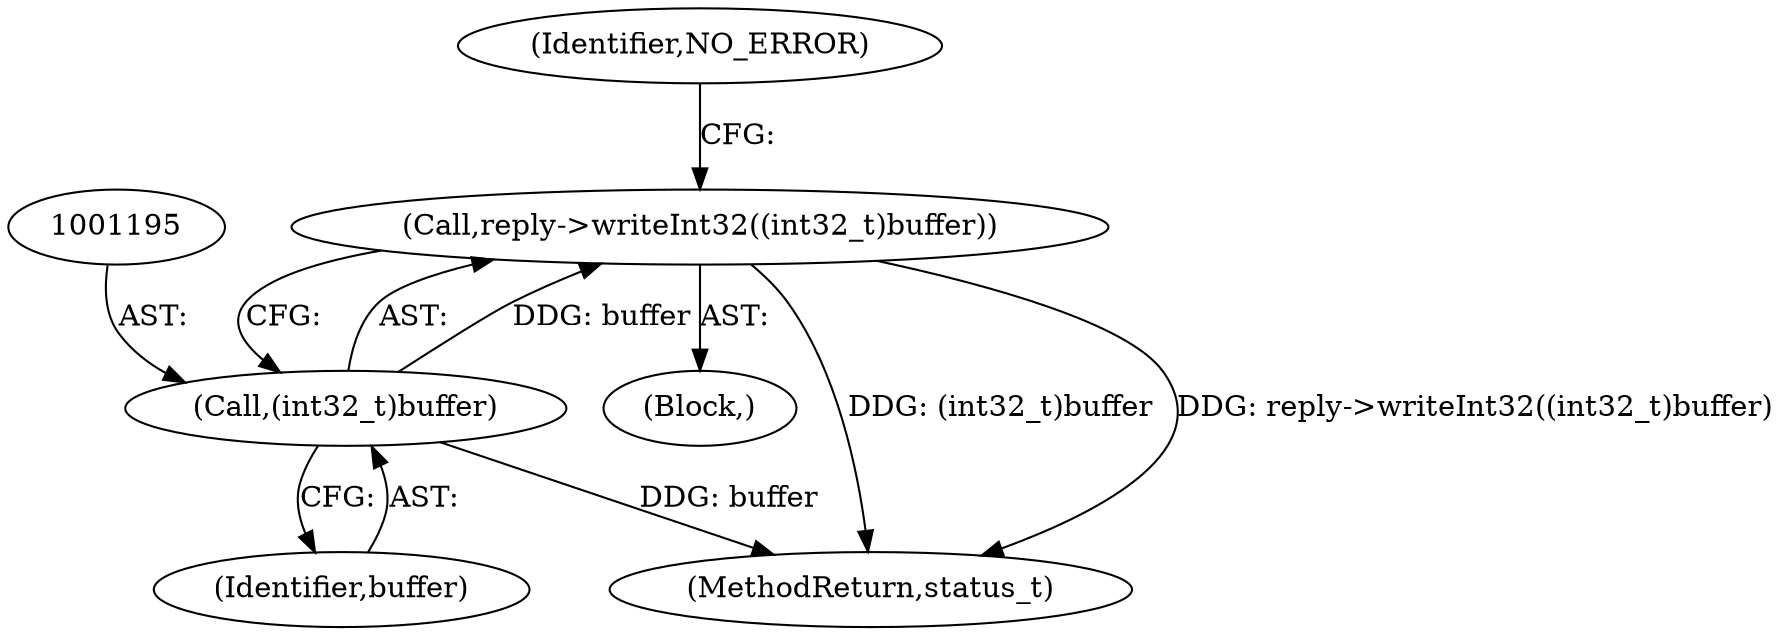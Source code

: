 digraph "0_Android_0bb5ced60304da7f61478ffd359e7ba65d72f181@API" {
"1001193" [label="(Call,reply->writeInt32((int32_t)buffer))"];
"1001194" [label="(Call,(int32_t)buffer)"];
"1001192" [label="(Block,)"];
"1001196" [label="(Identifier,buffer)"];
"1001194" [label="(Call,(int32_t)buffer)"];
"1001198" [label="(Identifier,NO_ERROR)"];
"1001353" [label="(MethodReturn,status_t)"];
"1001193" [label="(Call,reply->writeInt32((int32_t)buffer))"];
"1001193" -> "1001192"  [label="AST: "];
"1001193" -> "1001194"  [label="CFG: "];
"1001194" -> "1001193"  [label="AST: "];
"1001198" -> "1001193"  [label="CFG: "];
"1001193" -> "1001353"  [label="DDG: (int32_t)buffer"];
"1001193" -> "1001353"  [label="DDG: reply->writeInt32((int32_t)buffer)"];
"1001194" -> "1001193"  [label="DDG: buffer"];
"1001194" -> "1001196"  [label="CFG: "];
"1001195" -> "1001194"  [label="AST: "];
"1001196" -> "1001194"  [label="AST: "];
"1001194" -> "1001353"  [label="DDG: buffer"];
}
